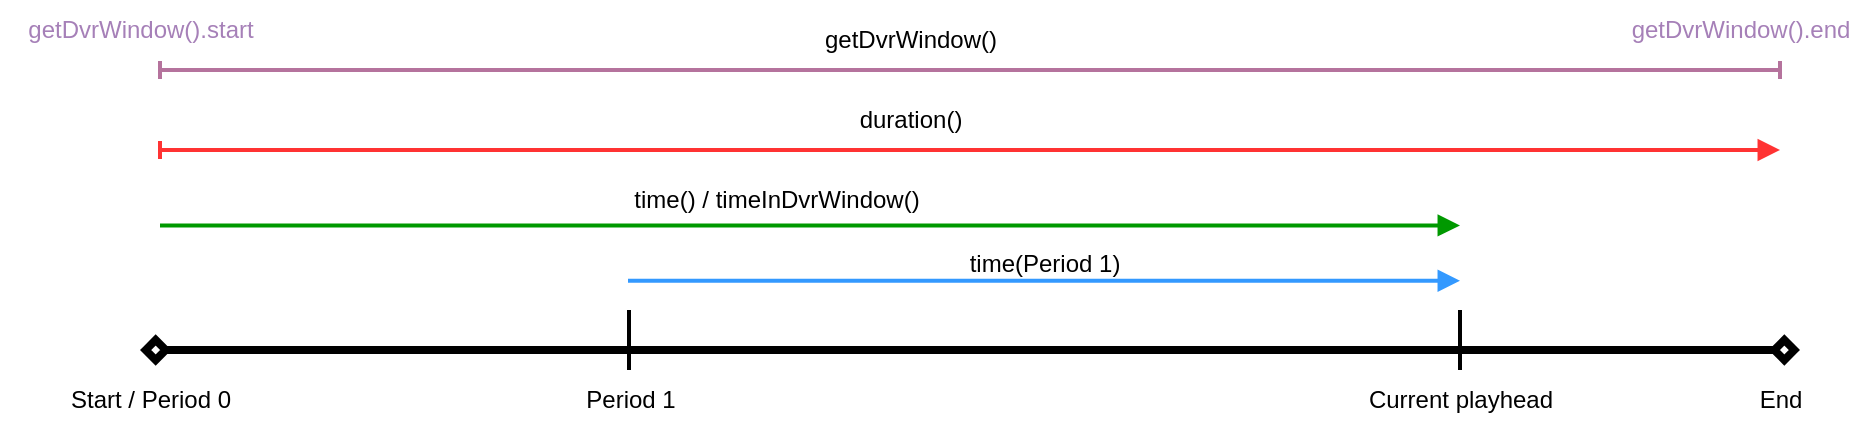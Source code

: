 <mxfile version="20.8.16" type="device"><diagram name="Seite-1" id="FOGZsUsDP9LusgoQiSli"><mxGraphModel dx="2074" dy="1214" grid="1" gridSize="10" guides="1" tooltips="1" connect="1" arrows="1" fold="1" page="1" pageScale="1" pageWidth="1654" pageHeight="1169" math="0" shadow="0"><root><mxCell id="0"/><mxCell id="1" parent="0"/><mxCell id="KkX88mDINu3_QTN6yoKx-1" value="" style="endArrow=diamond;html=1;rounded=0;startArrow=diamond;startFill=0;strokeWidth=4;endFill=0;" parent="1" edge="1"><mxGeometry width="50" height="50" relative="1" as="geometry"><mxPoint x="140" y="360" as="sourcePoint"/><mxPoint x="970" y="360" as="targetPoint"/></mxGeometry></mxCell><mxCell id="KkX88mDINu3_QTN6yoKx-2" value="Start / Period 0" style="text;html=1;align=center;verticalAlign=middle;resizable=0;points=[];autosize=1;strokeColor=none;fillColor=none;" parent="1" vertex="1"><mxGeometry x="95" y="370" width="100" height="30" as="geometry"/></mxCell><mxCell id="KkX88mDINu3_QTN6yoKx-3" value="Period 1" style="text;html=1;align=center;verticalAlign=middle;resizable=0;points=[];autosize=1;strokeColor=none;fillColor=none;" parent="1" vertex="1"><mxGeometry x="350" y="370" width="70" height="30" as="geometry"/></mxCell><mxCell id="KkX88mDINu3_QTN6yoKx-4" value="" style="endArrow=none;html=1;rounded=0;strokeWidth=2;" parent="1" edge="1"><mxGeometry width="50" height="50" relative="1" as="geometry"><mxPoint x="384.5" y="370" as="sourcePoint"/><mxPoint x="384.5" y="340" as="targetPoint"/></mxGeometry></mxCell><mxCell id="KkX88mDINu3_QTN6yoKx-5" value="" style="endArrow=none;html=1;rounded=0;strokeWidth=2;" parent="1" edge="1"><mxGeometry width="50" height="50" relative="1" as="geometry"><mxPoint x="800" y="370" as="sourcePoint"/><mxPoint x="800" y="340" as="targetPoint"/></mxGeometry></mxCell><mxCell id="KkX88mDINu3_QTN6yoKx-6" value="Current playhead" style="text;html=1;align=center;verticalAlign=middle;resizable=0;points=[];autosize=1;strokeColor=none;fillColor=none;" parent="1" vertex="1"><mxGeometry x="740" y="370" width="120" height="30" as="geometry"/></mxCell><mxCell id="KkX88mDINu3_QTN6yoKx-7" value="End" style="text;html=1;align=center;verticalAlign=middle;resizable=0;points=[];autosize=1;strokeColor=none;fillColor=none;" parent="1" vertex="1"><mxGeometry x="940" y="370" width="40" height="30" as="geometry"/></mxCell><mxCell id="KkX88mDINu3_QTN6yoKx-10" value="" style="group" parent="1" vertex="1" connectable="0"><mxGeometry x="150" y="230" width="810" height="30" as="geometry"/></mxCell><mxCell id="KkX88mDINu3_QTN6yoKx-8" value="" style="endArrow=block;html=1;rounded=0;strokeWidth=2;startArrow=baseDash;startFill=0;endFill=1;strokeColor=#FF3333;" parent="KkX88mDINu3_QTN6yoKx-10" edge="1"><mxGeometry width="50" height="50" relative="1" as="geometry"><mxPoint y="30" as="sourcePoint"/><mxPoint x="810" y="30" as="targetPoint"/></mxGeometry></mxCell><mxCell id="KkX88mDINu3_QTN6yoKx-9" value="duration()" style="text;html=1;align=center;verticalAlign=middle;resizable=0;points=[];autosize=1;strokeColor=none;fillColor=none;" parent="KkX88mDINu3_QTN6yoKx-10" vertex="1"><mxGeometry x="340" width="70" height="30" as="geometry"/></mxCell><mxCell id="KkX88mDINu3_QTN6yoKx-11" value="" style="group" parent="1" vertex="1" connectable="0"><mxGeometry x="150" y="270" width="650" height="60.004" as="geometry"/></mxCell><mxCell id="KkX88mDINu3_QTN6yoKx-12" value="" style="endArrow=block;html=1;rounded=0;strokeWidth=2;startArrow=none;startFill=0;endFill=1;strokeColor=#009900;" parent="KkX88mDINu3_QTN6yoKx-11" edge="1"><mxGeometry width="50" height="50" relative="1" as="geometry"><mxPoint y="27.692" as="sourcePoint"/><mxPoint x="650" y="27.692" as="targetPoint"/></mxGeometry></mxCell><mxCell id="KkX88mDINu3_QTN6yoKx-13" value="time() / timeInDvrWindow()" style="text;html=1;align=center;verticalAlign=middle;resizable=0;points=[];autosize=1;strokeColor=none;fillColor=none;" parent="KkX88mDINu3_QTN6yoKx-11" vertex="1"><mxGeometry x="222.84" width="170" height="30" as="geometry"/></mxCell><mxCell id="KkX88mDINu3_QTN6yoKx-14" value="" style="group;strokeColor=none;" parent="KkX88mDINu3_QTN6yoKx-11" vertex="1" connectable="0"><mxGeometry x="234" y="27.69" width="416" height="32.31" as="geometry"/></mxCell><mxCell id="KkX88mDINu3_QTN6yoKx-15" value="" style="endArrow=block;html=1;rounded=0;strokeWidth=2;startArrow=none;startFill=0;endFill=1;strokeColor=#3399FF;" parent="KkX88mDINu3_QTN6yoKx-14" edge="1"><mxGeometry width="50" height="50" relative="1" as="geometry"><mxPoint y="27.694" as="sourcePoint"/><mxPoint x="416" y="27.694" as="targetPoint"/></mxGeometry></mxCell><mxCell id="KkX88mDINu3_QTN6yoKx-16" value="&lt;br&gt;time(Period 1)" style="text;html=1;align=center;verticalAlign=middle;resizable=0;points=[];autosize=1;strokeColor=none;fillColor=none;" parent="KkX88mDINu3_QTN6yoKx-11" vertex="1"><mxGeometry x="391.999" y="19.004" width="100" height="40" as="geometry"/></mxCell><mxCell id="KkX88mDINu3_QTN6yoKx-19" value="" style="group" parent="1" vertex="1" connectable="0"><mxGeometry x="150" y="190" width="810" height="30" as="geometry"/></mxCell><mxCell id="KkX88mDINu3_QTN6yoKx-20" value="" style="endArrow=baseDash;html=1;rounded=0;strokeWidth=2;startArrow=baseDash;startFill=0;endFill=0;strokeColor=#B5739D;" parent="KkX88mDINu3_QTN6yoKx-19" edge="1"><mxGeometry width="50" height="50" relative="1" as="geometry"><mxPoint y="30" as="sourcePoint"/><mxPoint x="810" y="30" as="targetPoint"/></mxGeometry></mxCell><mxCell id="KkX88mDINu3_QTN6yoKx-21" value="getDvrWindow()" style="text;html=1;align=center;verticalAlign=middle;resizable=0;points=[];autosize=1;strokeColor=none;fillColor=none;" parent="KkX88mDINu3_QTN6yoKx-19" vertex="1"><mxGeometry x="320" width="110" height="30" as="geometry"/></mxCell><mxCell id="KkX88mDINu3_QTN6yoKx-22" value="&lt;font color=&quot;#a680b8&quot;&gt;getDvrWindow().start&lt;/font&gt;" style="text;html=1;align=center;verticalAlign=middle;resizable=0;points=[];autosize=1;strokeColor=none;fillColor=none;" parent="1" vertex="1"><mxGeometry x="70" y="185" width="140" height="30" as="geometry"/></mxCell><mxCell id="KkX88mDINu3_QTN6yoKx-23" value="&lt;font color=&quot;#a680b8&quot;&gt;getDvrWindow().end&lt;/font&gt;" style="text;html=1;align=center;verticalAlign=middle;resizable=0;points=[];autosize=1;strokeColor=none;fillColor=none;" parent="1" vertex="1"><mxGeometry x="875" y="185" width="130" height="30" as="geometry"/></mxCell></root></mxGraphModel></diagram></mxfile>